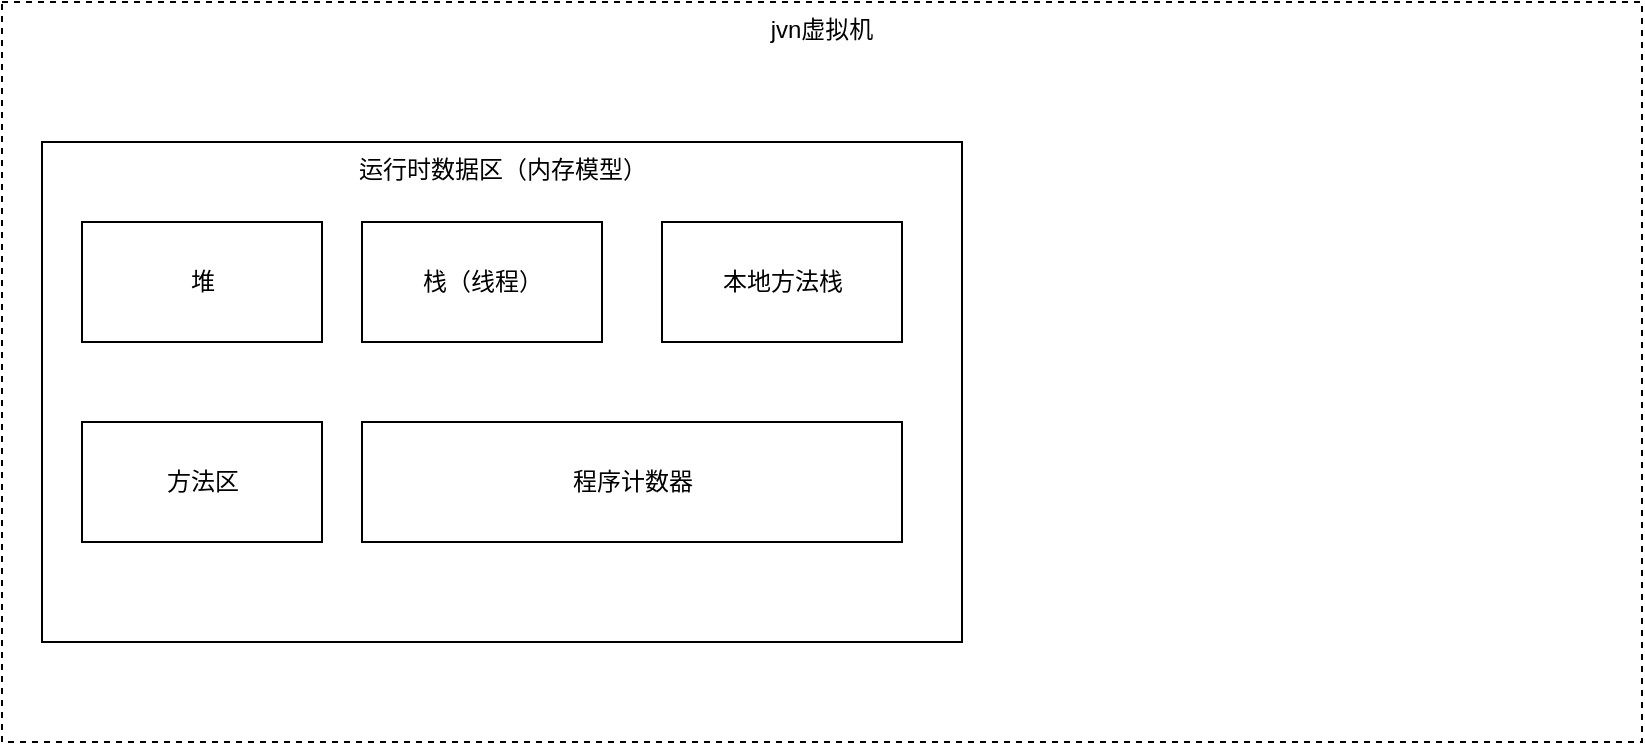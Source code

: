 <mxfile version="13.7.7" type="github">
  <diagram id="jac1WU7Z-4rhtNTyl5WQ" name="第 1 页">
    <mxGraphModel dx="1038" dy="547" grid="1" gridSize="10" guides="1" tooltips="1" connect="1" arrows="1" fold="1" page="1" pageScale="1" pageWidth="827" pageHeight="1169" math="0" shadow="0">
      <root>
        <mxCell id="0" />
        <mxCell id="1" parent="0" />
        <mxCell id="vPQNa0I2B0cAEcI1MXMM-2" value="jvn虚拟机" style="rounded=0;whiteSpace=wrap;html=1;dashed=1;align=center;verticalAlign=top;" vertex="1" parent="1">
          <mxGeometry x="100" y="100" width="820" height="370" as="geometry" />
        </mxCell>
        <mxCell id="vPQNa0I2B0cAEcI1MXMM-4" value="&lt;div align=&quot;center&quot;&gt;运行时数据区（内存模型）&lt;br&gt;&lt;/div&gt;" style="verticalLabelPosition=middle;verticalAlign=top;html=1;shape=mxgraph.basic.rect;fillColor2=none;strokeWidth=1;size=20;indent=5;align=center;labelPosition=center;" vertex="1" parent="1">
          <mxGeometry x="120" y="170" width="460" height="250" as="geometry" />
        </mxCell>
        <mxCell id="vPQNa0I2B0cAEcI1MXMM-5" value="堆" style="verticalLabelPosition=middle;verticalAlign=middle;html=1;shape=mxgraph.basic.rect;fillColor2=none;strokeWidth=1;size=20;indent=5;align=center;labelPosition=center;horizontal=1;" vertex="1" parent="1">
          <mxGeometry x="140" y="210" width="120" height="60" as="geometry" />
        </mxCell>
        <mxCell id="vPQNa0I2B0cAEcI1MXMM-6" value="栈（线程）" style="verticalLabelPosition=middle;verticalAlign=middle;html=1;shape=mxgraph.basic.rect;fillColor2=none;strokeWidth=1;size=20;indent=5;align=center;labelPosition=center;" vertex="1" parent="1">
          <mxGeometry x="280" y="210" width="120" height="60" as="geometry" />
        </mxCell>
        <mxCell id="vPQNa0I2B0cAEcI1MXMM-7" value="本地方法栈" style="verticalLabelPosition=middle;verticalAlign=middle;html=1;shape=mxgraph.basic.rect;fillColor2=none;strokeWidth=1;size=20;indent=5;align=center;labelPosition=center;" vertex="1" parent="1">
          <mxGeometry x="430" y="210" width="120" height="60" as="geometry" />
        </mxCell>
        <mxCell id="vPQNa0I2B0cAEcI1MXMM-8" value="方法区" style="verticalLabelPosition=middle;verticalAlign=middle;html=1;shape=mxgraph.basic.rect;fillColor2=none;strokeWidth=1;size=20;indent=5;align=center;labelPosition=center;" vertex="1" parent="1">
          <mxGeometry x="140" y="310" width="120" height="60" as="geometry" />
        </mxCell>
        <mxCell id="vPQNa0I2B0cAEcI1MXMM-9" value="程序计数器" style="verticalLabelPosition=middle;verticalAlign=middle;html=1;shape=mxgraph.basic.rect;fillColor2=none;strokeWidth=1;size=20;indent=5;align=center;labelPosition=center;" vertex="1" parent="1">
          <mxGeometry x="280" y="310" width="270" height="60" as="geometry" />
        </mxCell>
      </root>
    </mxGraphModel>
  </diagram>
</mxfile>
